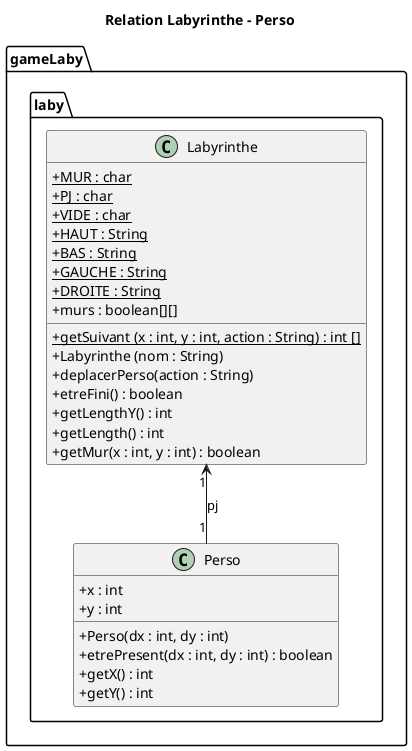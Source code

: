 @startuml
'https://plantuml.com/class-diagram

title Relation Labyrinthe - Perso

package gameLaby.laby{
skinparam classAttributeIconSize 0
class Labyrinthe{
+ {static} MUR : char
+ {static} PJ : char
+ {static} VIDE : char
+ {static} HAUT : String
+ {static} BAS : String
+ {static} GAUCHE : String
+ {static} DROITE : String
+ murs : boolean[][]
+ {static} getSuivant (x : int, y : int, action : String) : int []
+ Labyrinthe (nom : String)
+ deplacerPerso(action : String)
+ etreFini() : boolean
+ getLengthY() : int
+ getLength() : int
+ getMur(x : int, y : int) : boolean
}

class Perso {
+ x : int
+ y : int
+ Perso(dx : int, dy : int)
+ etrePresent(dx : int, dy : int) : boolean
+ getX() : int
+ getY() : int
}

Labyrinthe "1" <-- "1" Perso : pj

}
@enduml